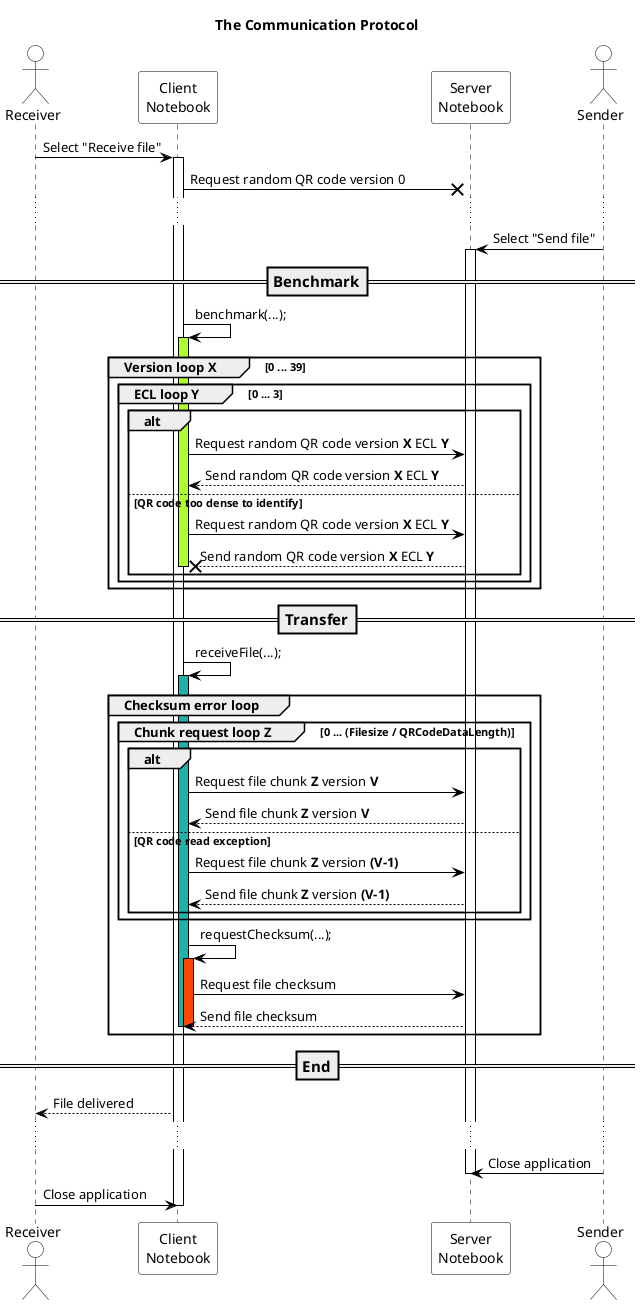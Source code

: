 @startuml

skinparam shadowing false

skinparam sequence {
	ArrowColor Black
	ActorBorderColor Black
	LifeLineBorderColor Black
	LifeLineBackgroundColor White
	
	ParticipantBorderColor Black
	ParticipantBackgroundColor White
	ParticipantFontColor Black
	
	ActorBackgroundColor White
	ActorFontColor Black
}

title The Communication Protocol

actor cuser as "Receiver"
participant client as "Client\nNotebook"
participant server as "Server\nNotebook"
actor suser as "Sender"

cuser -> client : Select "Receive file"
activate client
client ->x server : Request random QR code version 0
...
suser -> server : Select "Send file"
activate server
==== Benchmark ==
client -> client: benchmark(...);
activate client #GreenYellow
group Version loop X [0 ... 39]
group ECL loop Y [0 ... 3]
    alt
        client -> server : Request random QR code version <b>X</b> ECL <b>Y</b>
        server --> client : Send random QR code version <b>X</b> ECL <b>Y</b>
    else QR code too dense to identify
        client -> server : Request random QR code version <b>X</b> ECL <b>Y</b>
        server -->x client : Send random QR code version <b>X</b> ECL <b>Y</b>
        deactivate client
    end
end
end
==== Transfer ==
client -> client: receiveFile(...);
activate client #LightSeaGreen 
group Checksum error loop
    group Chunk request loop Z [0 ... (Filesize / QRCodeDataLength)]
        alt
            client -> server : Request file chunk <b>Z</b> version <b>V</b>
            server --> client : Send file chunk <b>Z</b> version <b>V</b>
        else QR code read exception
            client -> server : Request file chunk <b>Z</b> version <b>(V-1)</b>
            server --> client : Send file chunk <b>Z</b> version <b>(V-1)</b>
        end
    end
    
    client -> client: requestChecksum(...);
    activate client #OrangeRed  
        client -> server : Request file checksum
        server --> client : Send file checksum
    deactivate client
    deactivate client
end
==== End ==
client --> cuser : File delivered
...
suser -> server: Close application
deactivate server
cuser -> client: Close application
deactivate client
